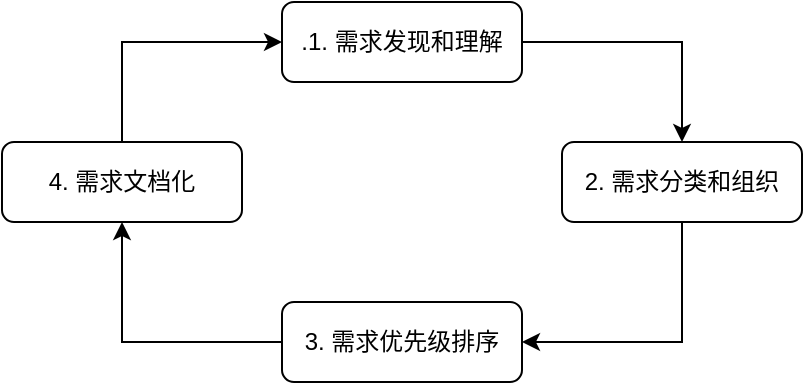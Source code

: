 <mxfile version="13.7.9" type="github">
  <diagram id="LekN2mBB-UYrPSv3pzjn" name="Page-1">
    <mxGraphModel dx="482" dy="736" grid="1" gridSize="10" guides="1" tooltips="1" connect="1" arrows="1" fold="1" page="1" pageScale="1" pageWidth="4681" pageHeight="3300" math="0" shadow="0">
      <root>
        <mxCell id="0" />
        <mxCell id="1" parent="0" />
        <mxCell id="fj5Wj-KjIBJq0WsWmFlF-5" style="edgeStyle=orthogonalEdgeStyle;rounded=0;orthogonalLoop=1;jettySize=auto;html=1;" edge="1" parent="1" source="fj5Wj-KjIBJq0WsWmFlF-1" target="fj5Wj-KjIBJq0WsWmFlF-2">
          <mxGeometry relative="1" as="geometry" />
        </mxCell>
        <mxCell id="fj5Wj-KjIBJq0WsWmFlF-1" value=".1. 需求发现和理解" style="rounded=1;whiteSpace=wrap;html=1;" vertex="1" parent="1">
          <mxGeometry x="300" y="150" width="120" height="40" as="geometry" />
        </mxCell>
        <mxCell id="fj5Wj-KjIBJq0WsWmFlF-6" style="edgeStyle=orthogonalEdgeStyle;rounded=0;orthogonalLoop=1;jettySize=auto;html=1;entryX=1;entryY=0.5;entryDx=0;entryDy=0;" edge="1" parent="1" source="fj5Wj-KjIBJq0WsWmFlF-2" target="fj5Wj-KjIBJq0WsWmFlF-3">
          <mxGeometry relative="1" as="geometry">
            <Array as="points">
              <mxPoint x="500" y="320" />
            </Array>
          </mxGeometry>
        </mxCell>
        <mxCell id="fj5Wj-KjIBJq0WsWmFlF-2" value="2. 需求分类和组织" style="rounded=1;whiteSpace=wrap;html=1;" vertex="1" parent="1">
          <mxGeometry x="440" y="220" width="120" height="40" as="geometry" />
        </mxCell>
        <mxCell id="fj5Wj-KjIBJq0WsWmFlF-7" style="edgeStyle=orthogonalEdgeStyle;rounded=0;orthogonalLoop=1;jettySize=auto;html=1;" edge="1" parent="1" source="fj5Wj-KjIBJq0WsWmFlF-3" target="fj5Wj-KjIBJq0WsWmFlF-4">
          <mxGeometry relative="1" as="geometry" />
        </mxCell>
        <mxCell id="fj5Wj-KjIBJq0WsWmFlF-3" value="3. 需求优先级排序" style="rounded=1;whiteSpace=wrap;html=1;" vertex="1" parent="1">
          <mxGeometry x="300" y="300" width="120" height="40" as="geometry" />
        </mxCell>
        <mxCell id="fj5Wj-KjIBJq0WsWmFlF-9" style="edgeStyle=orthogonalEdgeStyle;rounded=0;orthogonalLoop=1;jettySize=auto;html=1;entryX=0;entryY=0.5;entryDx=0;entryDy=0;" edge="1" parent="1" source="fj5Wj-KjIBJq0WsWmFlF-4" target="fj5Wj-KjIBJq0WsWmFlF-1">
          <mxGeometry relative="1" as="geometry">
            <Array as="points">
              <mxPoint x="220" y="170" />
            </Array>
          </mxGeometry>
        </mxCell>
        <mxCell id="fj5Wj-KjIBJq0WsWmFlF-4" value="4. 需求文档化" style="rounded=1;whiteSpace=wrap;html=1;" vertex="1" parent="1">
          <mxGeometry x="160" y="220" width="120" height="40" as="geometry" />
        </mxCell>
      </root>
    </mxGraphModel>
  </diagram>
</mxfile>
